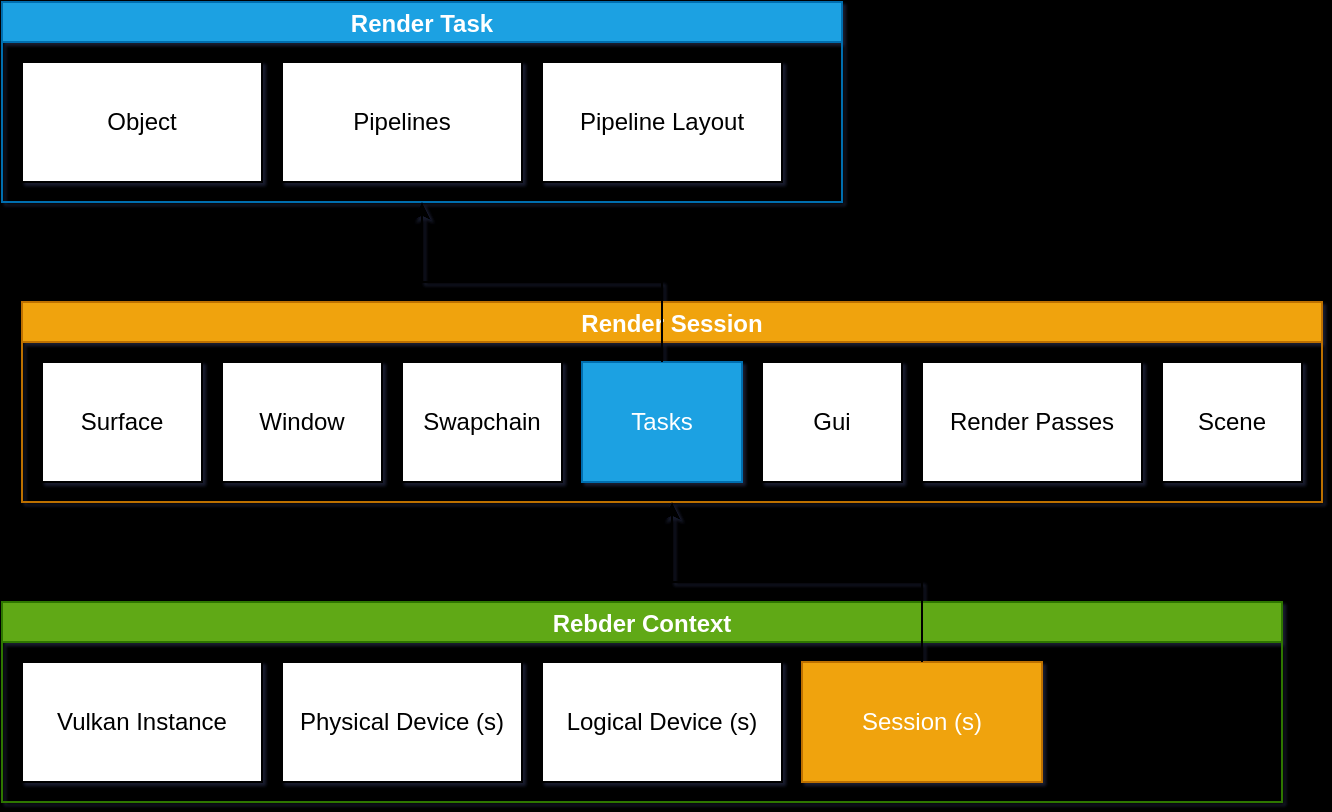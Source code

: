 <mxfile>
    <diagram id="_IPOU0kDqMZAQY4V8elC" name="Page-1">
        <mxGraphModel dx="948" dy="539" grid="1" gridSize="10" guides="1" tooltips="1" connect="1" arrows="1" fold="1" page="0" pageScale="1" pageWidth="850" pageHeight="1100" background="#000000" math="0" shadow="1">
            <root>
                <mxCell id="0"/>
                <mxCell id="1" parent="0"/>
                <mxCell id="14" value="Rebder Context" style="swimlane;startSize=20;fillColor=#60a917;strokeColor=#2D7600;fontColor=#ffffff;" vertex="1" parent="1">
                    <mxGeometry x="70" y="650" width="640" height="100" as="geometry"/>
                </mxCell>
                <mxCell id="15" value="Vulkan Instance" style="whiteSpace=wrap;html=1;" vertex="1" parent="14">
                    <mxGeometry x="10" y="30" width="120" height="60" as="geometry"/>
                </mxCell>
                <mxCell id="16" value="Physical Device (s)" style="whiteSpace=wrap;html=1;" vertex="1" parent="14">
                    <mxGeometry x="140" y="30" width="120" height="60" as="geometry"/>
                </mxCell>
                <mxCell id="17" value="Logical Device (s)" style="whiteSpace=wrap;html=1;" vertex="1" parent="14">
                    <mxGeometry x="270" y="30" width="120" height="60" as="geometry"/>
                </mxCell>
                <mxCell id="20" value="Session (s)" style="whiteSpace=wrap;html=1;fillColor=#f0a30a;strokeColor=#BD7000;fontColor=#ffffff;" vertex="1" parent="14">
                    <mxGeometry x="400" y="30" width="120" height="60" as="geometry"/>
                </mxCell>
                <mxCell id="30" value="Render Task" style="swimlane;fillColor=#1ba1e2;strokeColor=#006EAF;fontColor=#ffffff;startSize=20;" vertex="1" parent="1">
                    <mxGeometry x="70" y="350" width="420" height="100" as="geometry"/>
                </mxCell>
                <mxCell id="34" value="Object" style="whiteSpace=wrap;html=1;" vertex="1" parent="30">
                    <mxGeometry x="10" y="30" width="120" height="60" as="geometry"/>
                </mxCell>
                <mxCell id="36" value="Pipelines" style="whiteSpace=wrap;html=1;" vertex="1" parent="30">
                    <mxGeometry x="140" y="30" width="120" height="60" as="geometry"/>
                </mxCell>
                <mxCell id="21" value="Render Session" style="swimlane;fillColor=#f0a30a;strokeColor=#BD7000;fontColor=#ffffff;startSize=20;" vertex="1" parent="1">
                    <mxGeometry x="80" y="500" width="650" height="100" as="geometry"/>
                </mxCell>
                <mxCell id="22" value="Surface" style="whiteSpace=wrap;html=1;" vertex="1" parent="21">
                    <mxGeometry x="10" y="30" width="80" height="60" as="geometry"/>
                </mxCell>
                <mxCell id="24" value="Window" style="whiteSpace=wrap;html=1;" vertex="1" parent="21">
                    <mxGeometry x="100" y="30" width="80" height="60" as="geometry"/>
                </mxCell>
                <mxCell id="26" value="Swapchain" style="whiteSpace=wrap;html=1;" vertex="1" parent="21">
                    <mxGeometry x="190" y="30" width="80" height="60" as="geometry"/>
                </mxCell>
                <mxCell id="27" value="Tasks" style="whiteSpace=wrap;html=1;fillColor=#1ba1e2;strokeColor=#006EAF;fontColor=#ffffff;" vertex="1" parent="21">
                    <mxGeometry x="280" y="30" width="80" height="60" as="geometry"/>
                </mxCell>
                <mxCell id="28" value="Gui" style="whiteSpace=wrap;html=1;" vertex="1" parent="21">
                    <mxGeometry x="370" y="30" width="70" height="60" as="geometry"/>
                </mxCell>
                <mxCell id="35" value="Render Passes" style="whiteSpace=wrap;html=1;" vertex="1" parent="21">
                    <mxGeometry x="450" y="30" width="110" height="60" as="geometry"/>
                </mxCell>
                <mxCell id="39" value="Scene" style="whiteSpace=wrap;html=1;" vertex="1" parent="21">
                    <mxGeometry x="570" y="30" width="70" height="60" as="geometry"/>
                </mxCell>
                <mxCell id="33" style="edgeStyle=orthogonalEdgeStyle;rounded=0;orthogonalLoop=1;jettySize=auto;html=1;entryX=0.5;entryY=1;entryDx=0;entryDy=0;" edge="1" parent="1" source="20" target="21">
                    <mxGeometry relative="1" as="geometry"/>
                </mxCell>
                <mxCell id="37" value="Pipeline Layout" style="whiteSpace=wrap;html=1;" vertex="1" parent="1">
                    <mxGeometry x="340" y="380" width="120" height="60" as="geometry"/>
                </mxCell>
                <mxCell id="40" style="edgeStyle=orthogonalEdgeStyle;rounded=0;orthogonalLoop=1;jettySize=auto;html=1;entryX=0.5;entryY=1;entryDx=0;entryDy=0;" edge="1" parent="1" source="27" target="30">
                    <mxGeometry relative="1" as="geometry"/>
                </mxCell>
            </root>
        </mxGraphModel>
    </diagram>
</mxfile>